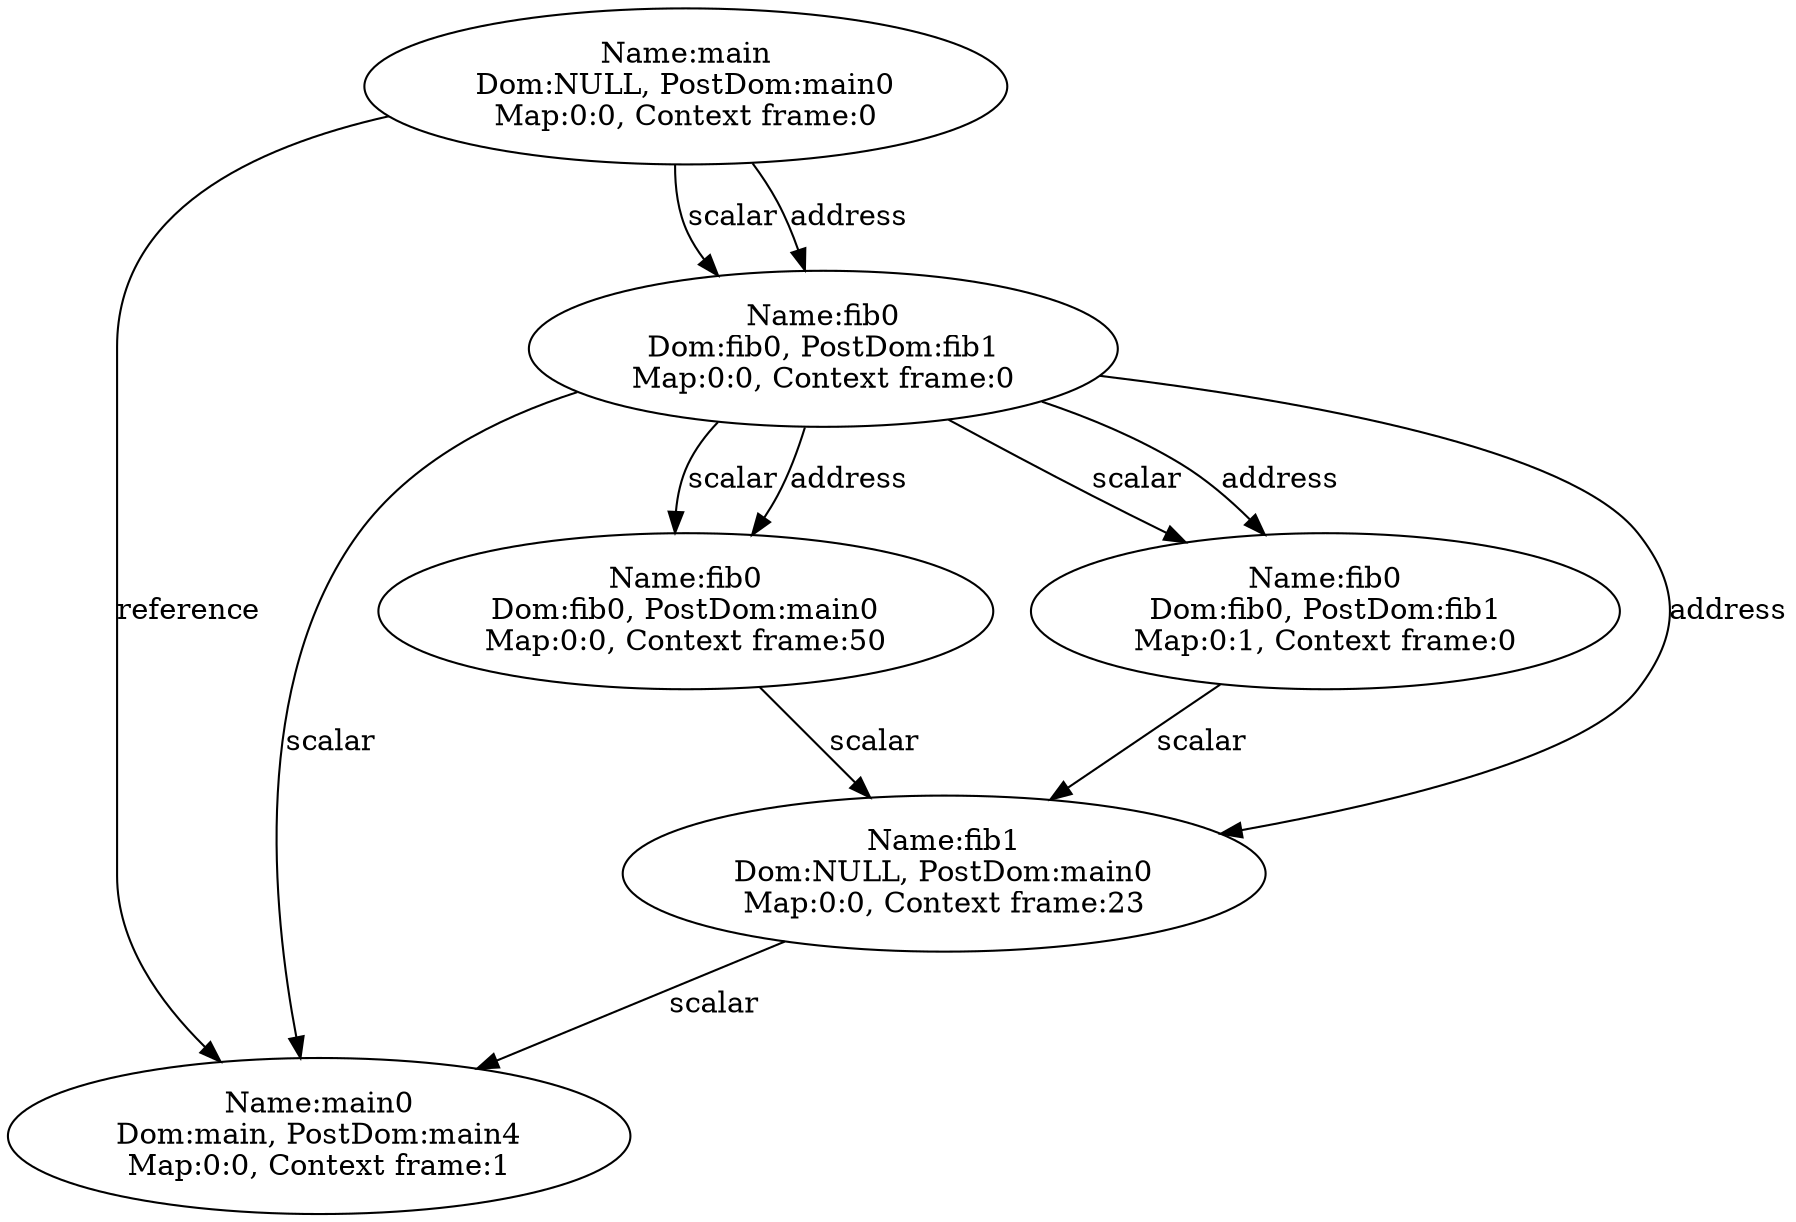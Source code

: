 digraph{
main[label="Name:main
Dom:NULL, PostDom:main0
Map:0:0, Context frame:0
"];
main0[label="Name:main0
Dom:main, PostDom:main4
Map:0:0, Context frame:1
"];
fib00[label="Name:fib0
Dom:fib0, PostDom:main0
Map:0:0, Context frame:50
"];
fib01[label="Name:fib0
Dom:fib0, PostDom:fib1
Map:0:1, Context frame:0
"];
fib0[label="Name:fib0
Dom:fib0, PostDom:fib1
Map:0:0, Context frame:0
"];
fib1[label="Name:fib1
Dom:NULL, PostDom:main0
Map:0:0, Context frame:23
"];
main->main0[label="reference"];
main->fib0[label="scalar"];
fib0->fib00[label="scalar"];
fib0->fib00[label="address"];
fib0->fib01[label="scalar"];
fib0->fib01[label="address"];
fib00->fib1[label="scalar"];
fib01->fib1[label="scalar"];
fib1->main0[label="scalar"];
main->fib0[label="address"];
fib0->fib1[label="address"];
fib0->main0[label="scalar"];
}
